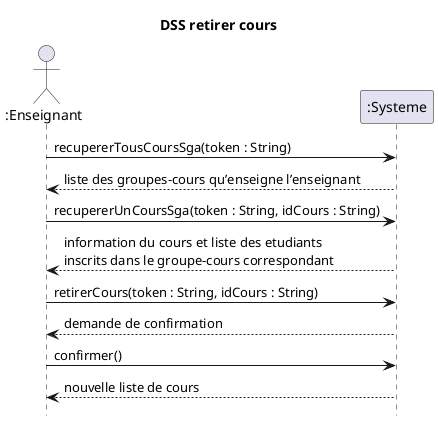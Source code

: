 @startuml DSS_Retirer_Cours
title DSS retirer cours
hide footbox
actor ":Enseignant" as prof
participant ":Systeme" as sys

prof->  sys : recupererTousCoursSga(token : String)
sys --> prof : liste des groupes-cours qu’enseigne l’enseignant
prof -> sys : recupererUnCoursSga(token : String, idCours : String)
sys --> prof : information du cours et liste des etudiants\ninscrits dans le groupe-cours correspondant
prof -> sys : retirerCours(token : String, idCours : String)
sys --> prof : demande de confirmation
prof -> sys : confirmer()
sys --> prof : nouvelle liste de cours

@enduml
